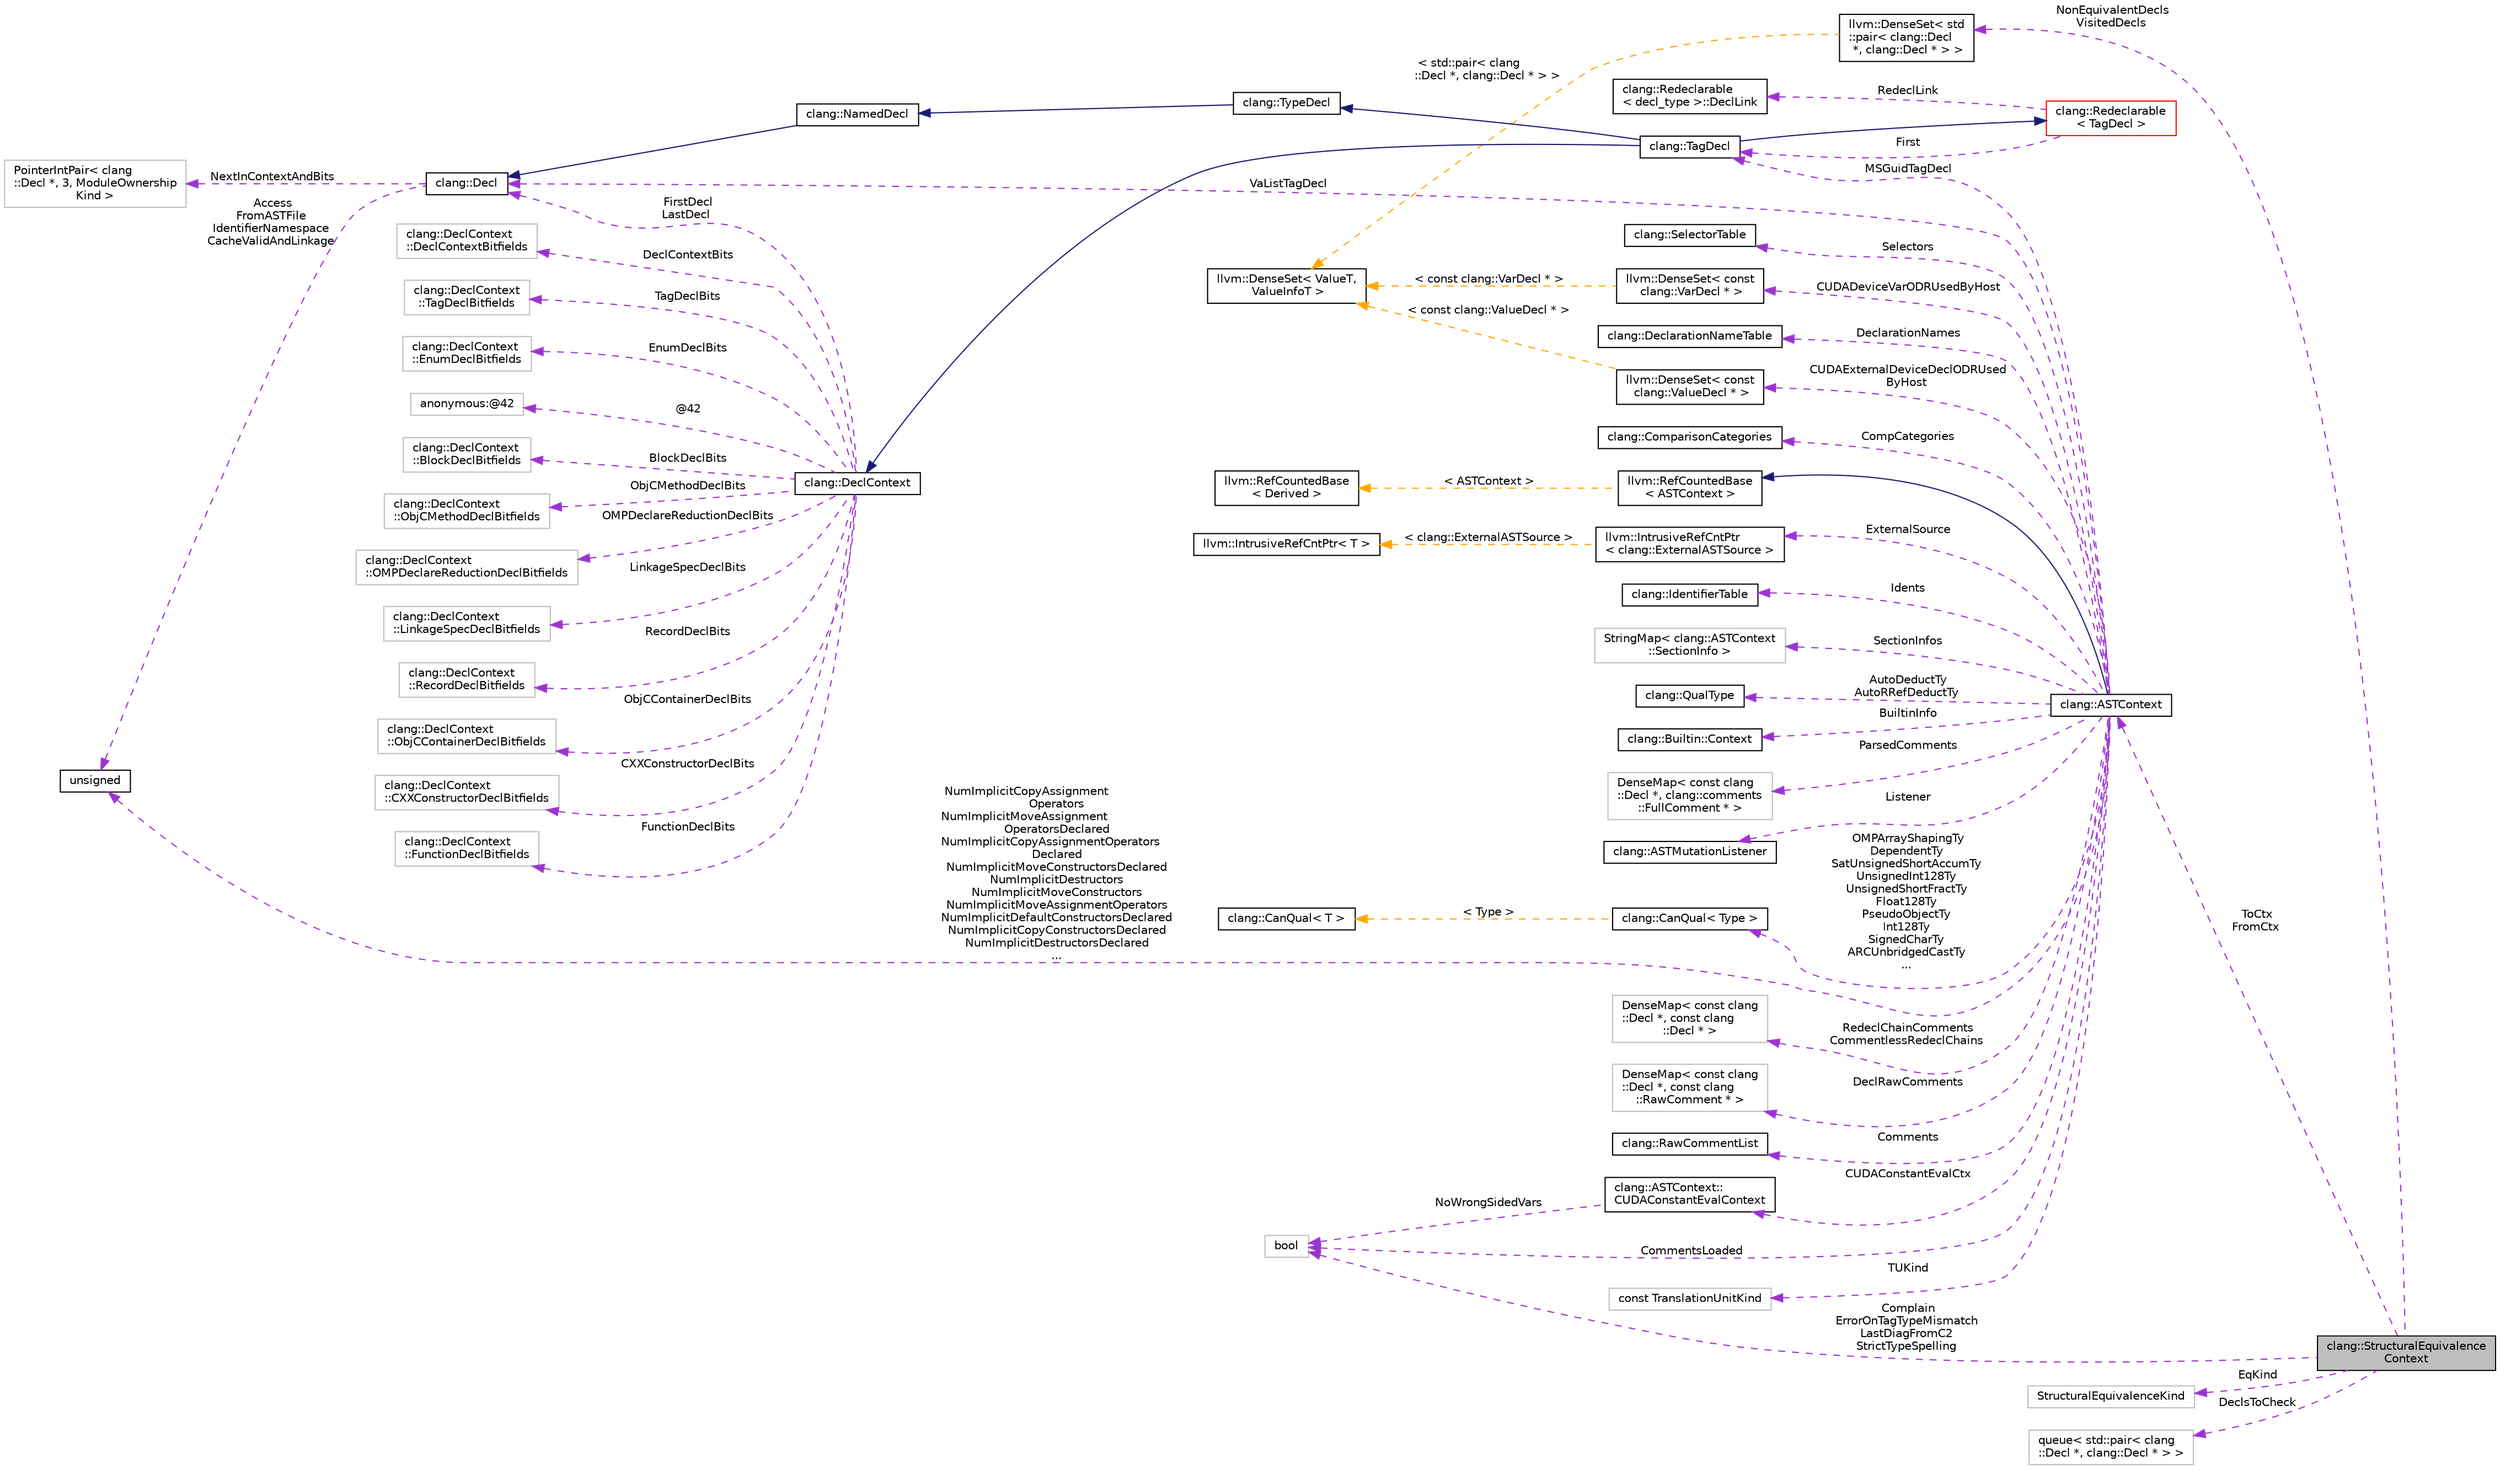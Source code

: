 digraph "clang::StructuralEquivalenceContext"
{
 // LATEX_PDF_SIZE
  bgcolor="transparent";
  edge [fontname="Helvetica",fontsize="10",labelfontname="Helvetica",labelfontsize="10"];
  node [fontname="Helvetica",fontsize="10",shape=record];
  rankdir="LR";
  Node1 [label="clang::StructuralEquivalence\lContext",height=0.2,width=0.4,color="black", fillcolor="grey75", style="filled", fontcolor="black",tooltip=" "];
  Node2 -> Node1 [dir="back",color="darkorchid3",fontsize="10",style="dashed",label=" NonEquivalentDecls\nVisitedDecls" ,fontname="Helvetica"];
  Node2 [label="llvm::DenseSet\< std\l::pair\< clang::Decl\l *, clang::Decl * \> \>",height=0.2,width=0.4,color="black",URL="$classllvm_1_1DenseSet.html",tooltip=" "];
  Node3 -> Node2 [dir="back",color="orange",fontsize="10",style="dashed",label=" \< std::pair\< clang\l::Decl *, clang::Decl * \> \>" ,fontname="Helvetica"];
  Node3 [label="llvm::DenseSet\< ValueT,\l ValueInfoT \>",height=0.2,width=0.4,color="black",URL="$classllvm_1_1DenseSet.html",tooltip=" "];
  Node4 -> Node1 [dir="back",color="darkorchid3",fontsize="10",style="dashed",label=" EqKind" ,fontname="Helvetica"];
  Node4 [label="StructuralEquivalenceKind",height=0.2,width=0.4,color="grey75",tooltip=" "];
  Node5 -> Node1 [dir="back",color="darkorchid3",fontsize="10",style="dashed",label=" ToCtx\nFromCtx" ,fontname="Helvetica"];
  Node5 [label="clang::ASTContext",height=0.2,width=0.4,color="black",URL="$classclang_1_1ASTContext.html",tooltip="Holds long-lived AST nodes (such as types and decls) that can be referred to throughout the semantic ..."];
  Node6 -> Node5 [dir="back",color="midnightblue",fontsize="10",style="solid",fontname="Helvetica"];
  Node6 [label="llvm::RefCountedBase\l\< ASTContext \>",height=0.2,width=0.4,color="black",URL="$classllvm_1_1RefCountedBase.html",tooltip=" "];
  Node7 -> Node6 [dir="back",color="orange",fontsize="10",style="dashed",label=" \< ASTContext \>" ,fontname="Helvetica"];
  Node7 [label="llvm::RefCountedBase\l\< Derived \>",height=0.2,width=0.4,color="black",URL="$classllvm_1_1RefCountedBase.html",tooltip=" "];
  Node8 -> Node5 [dir="back",color="darkorchid3",fontsize="10",style="dashed",label=" CompCategories" ,fontname="Helvetica"];
  Node8 [label="clang::ComparisonCategories",height=0.2,width=0.4,color="black",URL="$classclang_1_1ComparisonCategories.html",tooltip=" "];
  Node9 -> Node5 [dir="back",color="darkorchid3",fontsize="10",style="dashed",label=" ExternalSource" ,fontname="Helvetica"];
  Node9 [label="llvm::IntrusiveRefCntPtr\l\< clang::ExternalASTSource \>",height=0.2,width=0.4,color="black",URL="$classllvm_1_1IntrusiveRefCntPtr.html",tooltip=" "];
  Node10 -> Node9 [dir="back",color="orange",fontsize="10",style="dashed",label=" \< clang::ExternalASTSource \>" ,fontname="Helvetica"];
  Node10 [label="llvm::IntrusiveRefCntPtr\< T \>",height=0.2,width=0.4,color="black",URL="$classllvm_1_1IntrusiveRefCntPtr.html",tooltip=" "];
  Node11 -> Node5 [dir="back",color="darkorchid3",fontsize="10",style="dashed",label=" OMPArrayShapingTy\nDependentTy\nSatUnsignedShortAccumTy\nUnsignedInt128Ty\nUnsignedShortFractTy\nFloat128Ty\nPseudoObjectTy\nInt128Ty\nSignedCharTy\nARCUnbridgedCastTy\n..." ,fontname="Helvetica"];
  Node11 [label="clang::CanQual\< Type \>",height=0.2,width=0.4,color="black",URL="$classclang_1_1CanQual.html",tooltip=" "];
  Node12 -> Node11 [dir="back",color="orange",fontsize="10",style="dashed",label=" \< Type \>" ,fontname="Helvetica"];
  Node12 [label="clang::CanQual\< T \>",height=0.2,width=0.4,color="black",URL="$classclang_1_1CanQual.html",tooltip="Represents a canonical, potentially-qualified type."];
  Node13 -> Node5 [dir="back",color="darkorchid3",fontsize="10",style="dashed",label=" CUDAExternalDeviceDeclODRUsed\lByHost" ,fontname="Helvetica"];
  Node13 [label="llvm::DenseSet\< const\l clang::ValueDecl * \>",height=0.2,width=0.4,color="black",URL="$classllvm_1_1DenseSet.html",tooltip=" "];
  Node3 -> Node13 [dir="back",color="orange",fontsize="10",style="dashed",label=" \< const clang::ValueDecl * \>" ,fontname="Helvetica"];
  Node14 -> Node5 [dir="back",color="darkorchid3",fontsize="10",style="dashed",label=" Idents" ,fontname="Helvetica"];
  Node14 [label="clang::IdentifierTable",height=0.2,width=0.4,color="black",URL="$classclang_1_1IdentifierTable.html",tooltip="Implements an efficient mapping from strings to IdentifierInfo nodes."];
  Node15 -> Node5 [dir="back",color="darkorchid3",fontsize="10",style="dashed",label=" SectionInfos" ,fontname="Helvetica"];
  Node15 [label="StringMap\< clang::ASTContext\l::SectionInfo \>",height=0.2,width=0.4,color="grey75",tooltip=" "];
  Node16 -> Node5 [dir="back",color="darkorchid3",fontsize="10",style="dashed",label=" AutoDeductTy\nAutoRRefDeductTy" ,fontname="Helvetica"];
  Node16 [label="clang::QualType",height=0.2,width=0.4,color="black",URL="$classclang_1_1QualType.html",tooltip="A (possibly-)qualified type."];
  Node17 -> Node5 [dir="back",color="darkorchid3",fontsize="10",style="dashed",label=" MSGuidTagDecl" ,fontname="Helvetica"];
  Node17 [label="clang::TagDecl",height=0.2,width=0.4,color="black",URL="$classclang_1_1TagDecl.html",tooltip="Represents the declaration of a struct/union/class/enum."];
  Node18 -> Node17 [dir="back",color="midnightblue",fontsize="10",style="solid",fontname="Helvetica"];
  Node18 [label="clang::TypeDecl",height=0.2,width=0.4,color="black",URL="$classclang_1_1TypeDecl.html",tooltip="Represents a declaration of a type."];
  Node19 -> Node18 [dir="back",color="midnightblue",fontsize="10",style="solid",fontname="Helvetica"];
  Node19 [label="clang::NamedDecl",height=0.2,width=0.4,color="black",URL="$classclang_1_1NamedDecl.html",tooltip="This represents a decl that may have a name."];
  Node20 -> Node19 [dir="back",color="midnightblue",fontsize="10",style="solid",fontname="Helvetica"];
  Node20 [label="clang::Decl",height=0.2,width=0.4,color="black",URL="$classclang_1_1Decl.html",tooltip="Decl - This represents one declaration (or definition), e.g."];
  Node21 -> Node20 [dir="back",color="darkorchid3",fontsize="10",style="dashed",label=" NextInContextAndBits" ,fontname="Helvetica"];
  Node21 [label="PointerIntPair\< clang\l::Decl *, 3, ModuleOwnership\lKind \>",height=0.2,width=0.4,color="grey75",tooltip=" "];
  Node22 -> Node20 [dir="back",color="darkorchid3",fontsize="10",style="dashed",label=" Access\nFromASTFile\nIdentifierNamespace\nCacheValidAndLinkage" ,fontname="Helvetica"];
  Node22 [label="unsigned",height=0.2,width=0.4,color="black",URL="$classunsigned.html",tooltip=" "];
  Node23 -> Node17 [dir="back",color="midnightblue",fontsize="10",style="solid",fontname="Helvetica"];
  Node23 [label="clang::DeclContext",height=0.2,width=0.4,color="black",URL="$classclang_1_1DeclContext.html",tooltip="DeclContext - This is used only as base class of specific decl types that can act as declaration cont..."];
  Node24 -> Node23 [dir="back",color="darkorchid3",fontsize="10",style="dashed",label=" TagDeclBits" ,fontname="Helvetica"];
  Node24 [label="clang::DeclContext\l::TagDeclBitfields",height=0.2,width=0.4,color="grey75",tooltip="Stores the bits used by TagDecl."];
  Node25 -> Node23 [dir="back",color="darkorchid3",fontsize="10",style="dashed",label=" EnumDeclBits" ,fontname="Helvetica"];
  Node25 [label="clang::DeclContext\l::EnumDeclBitfields",height=0.2,width=0.4,color="grey75",tooltip="Stores the bits used by EnumDecl."];
  Node26 -> Node23 [dir="back",color="darkorchid3",fontsize="10",style="dashed",label=" @42" ,fontname="Helvetica"];
  Node26 [label="anonymous:@42",height=0.2,width=0.4,color="grey75",tooltip=" "];
  Node27 -> Node23 [dir="back",color="darkorchid3",fontsize="10",style="dashed",label=" BlockDeclBits" ,fontname="Helvetica"];
  Node27 [label="clang::DeclContext\l::BlockDeclBitfields",height=0.2,width=0.4,color="grey75",tooltip="Stores the bits used by BlockDecl."];
  Node28 -> Node23 [dir="back",color="darkorchid3",fontsize="10",style="dashed",label=" ObjCMethodDeclBits" ,fontname="Helvetica"];
  Node28 [label="clang::DeclContext\l::ObjCMethodDeclBitfields",height=0.2,width=0.4,color="grey75",tooltip="Stores the bits used by ObjCMethodDecl."];
  Node29 -> Node23 [dir="back",color="darkorchid3",fontsize="10",style="dashed",label=" OMPDeclareReductionDeclBits" ,fontname="Helvetica"];
  Node29 [label="clang::DeclContext\l::OMPDeclareReductionDeclBitfields",height=0.2,width=0.4,color="grey75",tooltip="Stores the bits used by OMPDeclareReductionDecl."];
  Node30 -> Node23 [dir="back",color="darkorchid3",fontsize="10",style="dashed",label=" LinkageSpecDeclBits" ,fontname="Helvetica"];
  Node30 [label="clang::DeclContext\l::LinkageSpecDeclBitfields",height=0.2,width=0.4,color="grey75",tooltip="Stores the bits used by LinkageSpecDecl."];
  Node31 -> Node23 [dir="back",color="darkorchid3",fontsize="10",style="dashed",label=" RecordDeclBits" ,fontname="Helvetica"];
  Node31 [label="clang::DeclContext\l::RecordDeclBitfields",height=0.2,width=0.4,color="grey75",tooltip="Stores the bits used by RecordDecl."];
  Node32 -> Node23 [dir="back",color="darkorchid3",fontsize="10",style="dashed",label=" ObjCContainerDeclBits" ,fontname="Helvetica"];
  Node32 [label="clang::DeclContext\l::ObjCContainerDeclBitfields",height=0.2,width=0.4,color="grey75",tooltip="Stores the bits used by ObjCContainerDecl."];
  Node33 -> Node23 [dir="back",color="darkorchid3",fontsize="10",style="dashed",label=" CXXConstructorDeclBits" ,fontname="Helvetica"];
  Node33 [label="clang::DeclContext\l::CXXConstructorDeclBitfields",height=0.2,width=0.4,color="grey75",tooltip="Stores the bits used by CXXConstructorDecl."];
  Node34 -> Node23 [dir="back",color="darkorchid3",fontsize="10",style="dashed",label=" FunctionDeclBits" ,fontname="Helvetica"];
  Node34 [label="clang::DeclContext\l::FunctionDeclBitfields",height=0.2,width=0.4,color="grey75",tooltip="Stores the bits used by FunctionDecl."];
  Node35 -> Node23 [dir="back",color="darkorchid3",fontsize="10",style="dashed",label=" DeclContextBits" ,fontname="Helvetica"];
  Node35 [label="clang::DeclContext\l::DeclContextBitfields",height=0.2,width=0.4,color="grey75",tooltip="Stores the bits used by DeclContext."];
  Node20 -> Node23 [dir="back",color="darkorchid3",fontsize="10",style="dashed",label=" FirstDecl\nLastDecl" ,fontname="Helvetica"];
  Node36 -> Node17 [dir="back",color="midnightblue",fontsize="10",style="solid",fontname="Helvetica"];
  Node36 [label="clang::Redeclarable\l\< TagDecl \>",height=0.2,width=0.4,color="red",URL="$classclang_1_1Redeclarable.html",tooltip=" "];
  Node17 -> Node36 [dir="back",color="darkorchid3",fontsize="10",style="dashed",label=" First" ,fontname="Helvetica"];
  Node37 -> Node36 [dir="back",color="darkorchid3",fontsize="10",style="dashed",label=" RedeclLink" ,fontname="Helvetica"];
  Node37 [label="clang::Redeclarable\l\< decl_type \>::DeclLink",height=0.2,width=0.4,color="black",URL="$classclang_1_1Redeclarable_1_1DeclLink.html",tooltip=" "];
  Node40 -> Node5 [dir="back",color="darkorchid3",fontsize="10",style="dashed",label=" RedeclChainComments\nCommentlessRedeclChains" ,fontname="Helvetica"];
  Node40 [label="DenseMap\< const clang\l::Decl *, const clang\l::Decl * \>",height=0.2,width=0.4,color="grey75",tooltip=" "];
  Node41 -> Node5 [dir="back",color="darkorchid3",fontsize="10",style="dashed",label=" DeclRawComments" ,fontname="Helvetica"];
  Node41 [label="DenseMap\< const clang\l::Decl *, const clang\l::RawComment * \>",height=0.2,width=0.4,color="grey75",tooltip=" "];
  Node42 -> Node5 [dir="back",color="darkorchid3",fontsize="10",style="dashed",label=" Comments" ,fontname="Helvetica"];
  Node42 [label="clang::RawCommentList",height=0.2,width=0.4,color="black",URL="$classclang_1_1RawCommentList.html",tooltip="This class represents all comments included in the translation unit, sorted in order of appearance in..."];
  Node43 -> Node5 [dir="back",color="darkorchid3",fontsize="10",style="dashed",label=" CommentsLoaded" ,fontname="Helvetica"];
  Node43 [label="bool",height=0.2,width=0.4,color="grey75",tooltip=" "];
  Node44 -> Node5 [dir="back",color="darkorchid3",fontsize="10",style="dashed",label=" TUKind" ,fontname="Helvetica"];
  Node44 [label="const TranslationUnitKind",height=0.2,width=0.4,color="grey75",tooltip=" "];
  Node45 -> Node5 [dir="back",color="darkorchid3",fontsize="10",style="dashed",label=" Selectors" ,fontname="Helvetica"];
  Node45 [label="clang::SelectorTable",height=0.2,width=0.4,color="black",URL="$classclang_1_1SelectorTable.html",tooltip="This table allows us to fully hide how we implement multi-keyword caching."];
  Node22 -> Node5 [dir="back",color="darkorchid3",fontsize="10",style="dashed",label=" NumImplicitCopyAssignment\lOperators\nNumImplicitMoveAssignment\lOperatorsDeclared\nNumImplicitCopyAssignmentOperators\lDeclared\nNumImplicitMoveConstructorsDeclared\nNumImplicitDestructors\nNumImplicitMoveConstructors\nNumImplicitMoveAssignmentOperators\nNumImplicitDefaultConstructorsDeclared\nNumImplicitCopyConstructorsDeclared\nNumImplicitDestructorsDeclared\n..." ,fontname="Helvetica"];
  Node20 -> Node5 [dir="back",color="darkorchid3",fontsize="10",style="dashed",label=" VaListTagDecl" ,fontname="Helvetica"];
  Node46 -> Node5 [dir="back",color="darkorchid3",fontsize="10",style="dashed",label=" CUDAConstantEvalCtx" ,fontname="Helvetica"];
  Node46 [label="clang::ASTContext::\lCUDAConstantEvalContext",height=0.2,width=0.4,color="black",URL="$structclang_1_1ASTContext_1_1CUDAConstantEvalContext.html",tooltip=" "];
  Node43 -> Node46 [dir="back",color="darkorchid3",fontsize="10",style="dashed",label=" NoWrongSidedVars" ,fontname="Helvetica"];
  Node47 -> Node5 [dir="back",color="darkorchid3",fontsize="10",style="dashed",label=" DeclarationNames" ,fontname="Helvetica"];
  Node47 [label="clang::DeclarationNameTable",height=0.2,width=0.4,color="black",URL="$classclang_1_1DeclarationNameTable.html",tooltip="DeclarationNameTable is used to store and retrieve DeclarationName instances for the various kinds of..."];
  Node48 -> Node5 [dir="back",color="darkorchid3",fontsize="10",style="dashed",label=" BuiltinInfo" ,fontname="Helvetica"];
  Node48 [label="clang::Builtin::Context",height=0.2,width=0.4,color="black",URL="$classclang_1_1Builtin_1_1Context.html",tooltip="Holds information about both target-independent and target-specific builtins, allowing easy queries b..."];
  Node49 -> Node5 [dir="back",color="darkorchid3",fontsize="10",style="dashed",label=" CUDADeviceVarODRUsedByHost" ,fontname="Helvetica"];
  Node49 [label="llvm::DenseSet\< const\l clang::VarDecl * \>",height=0.2,width=0.4,color="black",URL="$classllvm_1_1DenseSet.html",tooltip=" "];
  Node3 -> Node49 [dir="back",color="orange",fontsize="10",style="dashed",label=" \< const clang::VarDecl * \>" ,fontname="Helvetica"];
  Node50 -> Node5 [dir="back",color="darkorchid3",fontsize="10",style="dashed",label=" ParsedComments" ,fontname="Helvetica"];
  Node50 [label="DenseMap\< const clang\l::Decl *, clang::comments\l::FullComment * \>",height=0.2,width=0.4,color="grey75",tooltip=" "];
  Node51 -> Node5 [dir="back",color="darkorchid3",fontsize="10",style="dashed",label=" Listener" ,fontname="Helvetica"];
  Node51 [label="clang::ASTMutationListener",height=0.2,width=0.4,color="black",URL="$classclang_1_1ASTMutationListener.html",tooltip="An abstract interface that should be implemented by listeners that want to be notified when an AST en..."];
  Node43 -> Node1 [dir="back",color="darkorchid3",fontsize="10",style="dashed",label=" Complain\nErrorOnTagTypeMismatch\nLastDiagFromC2\nStrictTypeSpelling" ,fontname="Helvetica"];
  Node52 -> Node1 [dir="back",color="darkorchid3",fontsize="10",style="dashed",label=" DeclsToCheck" ,fontname="Helvetica"];
  Node52 [label="queue\< std::pair\< clang\l::Decl *, clang::Decl * \> \>",height=0.2,width=0.4,color="grey75",tooltip=" "];
}
